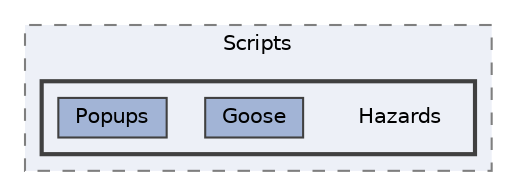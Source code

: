 digraph "Assets/Scripts/Hazards"
{
 // LATEX_PDF_SIZE
  bgcolor="transparent";
  edge [fontname=Helvetica,fontsize=10,labelfontname=Helvetica,labelfontsize=10];
  node [fontname=Helvetica,fontsize=10,shape=box,height=0.2,width=0.4];
  compound=true
  subgraph clusterdir_f13b41af88cf68434578284aaf699e39 {
    graph [ bgcolor="#edf0f7", pencolor="grey50", label="Scripts", fontname=Helvetica,fontsize=10 style="filled,dashed", URL="dir_f13b41af88cf68434578284aaf699e39.html",tooltip=""]
  subgraph clusterdir_a8c06cff2ef4bb486d7caadbbf950207 {
    graph [ bgcolor="#edf0f7", pencolor="grey25", label="", fontname=Helvetica,fontsize=10 style="filled,bold", URL="dir_a8c06cff2ef4bb486d7caadbbf950207.html",tooltip=""]
    dir_a8c06cff2ef4bb486d7caadbbf950207 [shape=plaintext, label="Hazards"];
  dir_031219f092883d0c007df3776858395f [label="Goose", fillcolor="#a2b4d6", color="grey25", style="filled", URL="dir_031219f092883d0c007df3776858395f.html",tooltip=""];
  dir_237d98a49d8daa50be273549c9af1047 [label="Popups", fillcolor="#a2b4d6", color="grey25", style="filled", URL="dir_237d98a49d8daa50be273549c9af1047.html",tooltip=""];
  }
  }
}
